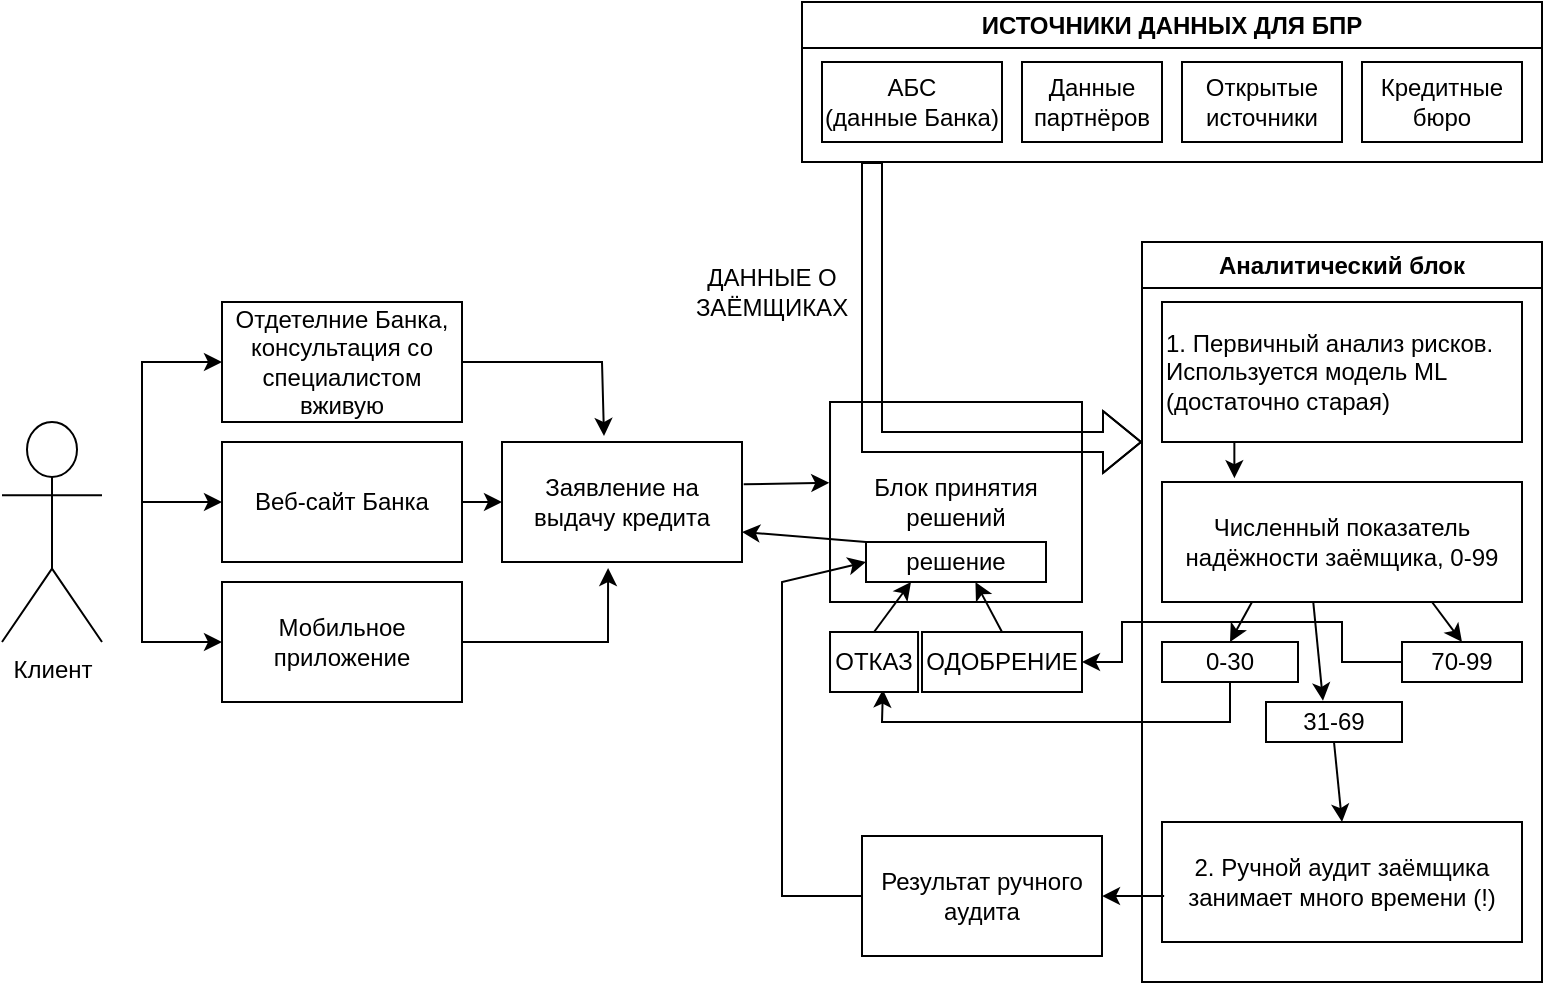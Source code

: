 <mxfile version="21.3.0" type="github">
  <diagram name="Page-1" id="ehre2qp33Zuy3RMLZv8k">
    <mxGraphModel dx="724" dy="362" grid="1" gridSize="10" guides="1" tooltips="1" connect="1" arrows="1" fold="1" page="1" pageScale="1" pageWidth="850" pageHeight="1100" math="0" shadow="0">
      <root>
        <mxCell id="0" />
        <mxCell id="1" parent="0" />
        <object label="&lt;div&gt;Клиент&lt;/div&gt;" id="K6cpROR9SQ_gSIM2ouo7-1">
          <mxCell style="shape=umlActor;verticalLabelPosition=bottom;verticalAlign=top;html=1;outlineConnect=0;" vertex="1" parent="1">
            <mxGeometry x="10" y="280" width="50" height="110" as="geometry" />
          </mxCell>
        </object>
        <mxCell id="K6cpROR9SQ_gSIM2ouo7-5" value="" style="endArrow=classic;html=1;rounded=0;" edge="1" parent="1" target="K6cpROR9SQ_gSIM2ouo7-11">
          <mxGeometry width="50" height="50" relative="1" as="geometry">
            <mxPoint x="80" y="320" as="sourcePoint" />
            <mxPoint x="230" y="200" as="targetPoint" />
            <Array as="points">
              <mxPoint x="80" y="250" />
            </Array>
          </mxGeometry>
        </mxCell>
        <mxCell id="K6cpROR9SQ_gSIM2ouo7-6" value="" style="endArrow=classic;html=1;rounded=0;" edge="1" parent="1" target="K6cpROR9SQ_gSIM2ouo7-10">
          <mxGeometry width="50" height="50" relative="1" as="geometry">
            <mxPoint x="80" y="320" as="sourcePoint" />
            <mxPoint x="240" y="320" as="targetPoint" />
          </mxGeometry>
        </mxCell>
        <mxCell id="K6cpROR9SQ_gSIM2ouo7-7" value="" style="endArrow=classic;html=1;rounded=0;" edge="1" parent="1" target="K6cpROR9SQ_gSIM2ouo7-12">
          <mxGeometry width="50" height="50" relative="1" as="geometry">
            <mxPoint x="80" y="320" as="sourcePoint" />
            <mxPoint x="280" y="400" as="targetPoint" />
            <Array as="points">
              <mxPoint x="80" y="390" />
            </Array>
          </mxGeometry>
        </mxCell>
        <mxCell id="K6cpROR9SQ_gSIM2ouo7-10" value="Веб-сайт Банка" style="rounded=0;whiteSpace=wrap;html=1;" vertex="1" parent="1">
          <mxGeometry x="120" y="290" width="120" height="60" as="geometry" />
        </mxCell>
        <mxCell id="K6cpROR9SQ_gSIM2ouo7-11" value="&lt;div&gt;Отдетелние Банка,&lt;/div&gt;&lt;div&gt;консультация со специалистом вживую&lt;br&gt;&lt;/div&gt;" style="rounded=0;whiteSpace=wrap;html=1;" vertex="1" parent="1">
          <mxGeometry x="120" y="220" width="120" height="60" as="geometry" />
        </mxCell>
        <mxCell id="K6cpROR9SQ_gSIM2ouo7-12" value="Мобильное приложение" style="rounded=0;whiteSpace=wrap;html=1;" vertex="1" parent="1">
          <mxGeometry x="120" y="360" width="120" height="60" as="geometry" />
        </mxCell>
        <mxCell id="K6cpROR9SQ_gSIM2ouo7-13" value="" style="endArrow=classic;html=1;rounded=0;exitX=1;exitY=0.5;exitDx=0;exitDy=0;" edge="1" parent="1" source="K6cpROR9SQ_gSIM2ouo7-10" target="K6cpROR9SQ_gSIM2ouo7-19">
          <mxGeometry width="50" height="50" relative="1" as="geometry">
            <mxPoint x="400" y="300" as="sourcePoint" />
            <mxPoint x="520" y="300" as="targetPoint" />
          </mxGeometry>
        </mxCell>
        <mxCell id="K6cpROR9SQ_gSIM2ouo7-17" value="" style="endArrow=classic;html=1;rounded=0;exitX=1;exitY=0.5;exitDx=0;exitDy=0;entryX=0.442;entryY=1.05;entryDx=0;entryDy=0;entryPerimeter=0;" edge="1" parent="1" source="K6cpROR9SQ_gSIM2ouo7-12" target="K6cpROR9SQ_gSIM2ouo7-19">
          <mxGeometry width="50" height="50" relative="1" as="geometry">
            <mxPoint x="400" y="300" as="sourcePoint" />
            <mxPoint x="520" y="320" as="targetPoint" />
            <Array as="points">
              <mxPoint x="313" y="390" />
            </Array>
          </mxGeometry>
        </mxCell>
        <mxCell id="K6cpROR9SQ_gSIM2ouo7-18" value="" style="endArrow=classic;html=1;rounded=0;exitX=1;exitY=0.5;exitDx=0;exitDy=0;entryX=0.425;entryY=-0.05;entryDx=0;entryDy=0;entryPerimeter=0;" edge="1" parent="1" source="K6cpROR9SQ_gSIM2ouo7-11" target="K6cpROR9SQ_gSIM2ouo7-19">
          <mxGeometry width="50" height="50" relative="1" as="geometry">
            <mxPoint x="400" y="300" as="sourcePoint" />
            <mxPoint x="520" y="280" as="targetPoint" />
            <Array as="points">
              <mxPoint x="310" y="250" />
            </Array>
          </mxGeometry>
        </mxCell>
        <mxCell id="K6cpROR9SQ_gSIM2ouo7-19" value="Заявление на выдачу кредита" style="rounded=0;whiteSpace=wrap;html=1;" vertex="1" parent="1">
          <mxGeometry x="260" y="290" width="120" height="60" as="geometry" />
        </mxCell>
        <mxCell id="K6cpROR9SQ_gSIM2ouo7-32" value="ИСТОЧНИКИ ДАННЫХ ДЛЯ БПР" style="swimlane;whiteSpace=wrap;html=1;" vertex="1" parent="1">
          <mxGeometry x="410" y="70" width="370" height="80" as="geometry" />
        </mxCell>
        <mxCell id="K6cpROR9SQ_gSIM2ouo7-20" value="&lt;div&gt;АБС&lt;/div&gt;&lt;div&gt;(данные Банка)&lt;br&gt;&lt;/div&gt;" style="rounded=0;whiteSpace=wrap;html=1;" vertex="1" parent="K6cpROR9SQ_gSIM2ouo7-32">
          <mxGeometry x="10" y="30" width="90" height="40" as="geometry" />
        </mxCell>
        <mxCell id="K6cpROR9SQ_gSIM2ouo7-21" value="&lt;div&gt;Данные &lt;br&gt;&lt;/div&gt;&lt;div&gt;партнёров&lt;/div&gt;" style="rounded=0;whiteSpace=wrap;html=1;" vertex="1" parent="K6cpROR9SQ_gSIM2ouo7-32">
          <mxGeometry x="110" y="30" width="70" height="40" as="geometry" />
        </mxCell>
        <mxCell id="K6cpROR9SQ_gSIM2ouo7-22" value="&lt;div&gt;Открытые&lt;/div&gt;&lt;div&gt;источники&lt;br&gt;&lt;/div&gt;" style="rounded=0;whiteSpace=wrap;html=1;" vertex="1" parent="K6cpROR9SQ_gSIM2ouo7-32">
          <mxGeometry x="190" y="30" width="80" height="40" as="geometry" />
        </mxCell>
        <mxCell id="K6cpROR9SQ_gSIM2ouo7-23" value="&lt;div&gt;Кредитные&lt;/div&gt;&lt;div&gt;бюро&lt;br&gt;&lt;/div&gt;" style="rounded=0;whiteSpace=wrap;html=1;" vertex="1" parent="K6cpROR9SQ_gSIM2ouo7-32">
          <mxGeometry x="280" y="30" width="80" height="40" as="geometry" />
        </mxCell>
        <mxCell id="K6cpROR9SQ_gSIM2ouo7-36" value="" style="shape=flexArrow;endArrow=classic;html=1;rounded=0;" edge="1" parent="1">
          <mxGeometry width="50" height="50" relative="1" as="geometry">
            <mxPoint x="445" y="150" as="sourcePoint" />
            <mxPoint x="580" y="290" as="targetPoint" />
            <Array as="points">
              <mxPoint x="445" y="290" />
            </Array>
          </mxGeometry>
        </mxCell>
        <mxCell id="K6cpROR9SQ_gSIM2ouo7-39" value="ДАННЫЕ О ЗАЁМЩИКАХ" style="text;html=1;strokeColor=none;fillColor=none;align=center;verticalAlign=middle;whiteSpace=wrap;rounded=0;" vertex="1" parent="1">
          <mxGeometry x="360" y="200" width="70" height="30" as="geometry" />
        </mxCell>
        <mxCell id="K6cpROR9SQ_gSIM2ouo7-41" value="Блок принятия решений" style="rounded=0;whiteSpace=wrap;html=1;fillOpacity=0;" vertex="1" parent="1">
          <mxGeometry x="424.01" y="270" width="125.99" height="100" as="geometry" />
        </mxCell>
        <mxCell id="K6cpROR9SQ_gSIM2ouo7-44" value="Аналитический блок" style="swimlane;whiteSpace=wrap;html=1;" vertex="1" parent="1">
          <mxGeometry x="580" y="190" width="200" height="370" as="geometry" />
        </mxCell>
        <mxCell id="K6cpROR9SQ_gSIM2ouo7-45" value="1. Первичный анализ рисков. Используется модель ML (достаточно старая)" style="rounded=0;whiteSpace=wrap;html=1;align=left;" vertex="1" parent="K6cpROR9SQ_gSIM2ouo7-44">
          <mxGeometry x="10" y="30" width="180" height="70" as="geometry" />
        </mxCell>
        <mxCell id="K6cpROR9SQ_gSIM2ouo7-48" value="Численный показатель надёжности заёмщика, 0-99" style="rounded=0;whiteSpace=wrap;html=1;" vertex="1" parent="K6cpROR9SQ_gSIM2ouo7-44">
          <mxGeometry x="10" y="120" width="180" height="60" as="geometry" />
        </mxCell>
        <mxCell id="K6cpROR9SQ_gSIM2ouo7-47" value="" style="endArrow=classic;html=1;rounded=0;exitX=0.201;exitY=0.993;exitDx=0;exitDy=0;exitPerimeter=0;entryX=0.201;entryY=-0.032;entryDx=0;entryDy=0;entryPerimeter=0;" edge="1" parent="K6cpROR9SQ_gSIM2ouo7-44" source="K6cpROR9SQ_gSIM2ouo7-45" target="K6cpROR9SQ_gSIM2ouo7-48">
          <mxGeometry width="50" height="50" relative="1" as="geometry">
            <mxPoint x="40" y="170" as="sourcePoint" />
            <mxPoint x="46" y="130" as="targetPoint" />
          </mxGeometry>
        </mxCell>
        <mxCell id="K6cpROR9SQ_gSIM2ouo7-51" value="0-30" style="rounded=0;whiteSpace=wrap;html=1;" vertex="1" parent="K6cpROR9SQ_gSIM2ouo7-44">
          <mxGeometry x="10" y="200" width="68" height="20" as="geometry" />
        </mxCell>
        <mxCell id="K6cpROR9SQ_gSIM2ouo7-55" value="70-99" style="rounded=0;whiteSpace=wrap;html=1;" vertex="1" parent="K6cpROR9SQ_gSIM2ouo7-44">
          <mxGeometry x="130" y="200" width="60" height="20" as="geometry" />
        </mxCell>
        <mxCell id="K6cpROR9SQ_gSIM2ouo7-60" value="31-69" style="rounded=0;whiteSpace=wrap;html=1;" vertex="1" parent="K6cpROR9SQ_gSIM2ouo7-44">
          <mxGeometry x="62" y="230" width="68" height="20" as="geometry" />
        </mxCell>
        <mxCell id="K6cpROR9SQ_gSIM2ouo7-61" value="&lt;div&gt;2. Ручной аудит заёмщика&lt;br&gt;&lt;/div&gt;&lt;div&gt;занимает много времени (!)&lt;br&gt;&lt;/div&gt;" style="rounded=0;whiteSpace=wrap;html=1;" vertex="1" parent="K6cpROR9SQ_gSIM2ouo7-44">
          <mxGeometry x="10" y="290" width="180" height="60" as="geometry" />
        </mxCell>
        <mxCell id="K6cpROR9SQ_gSIM2ouo7-62" value="" style="endArrow=classic;html=1;rounded=0;exitX=0.5;exitY=1;exitDx=0;exitDy=0;entryX=0.5;entryY=0;entryDx=0;entryDy=0;" edge="1" parent="K6cpROR9SQ_gSIM2ouo7-44" source="K6cpROR9SQ_gSIM2ouo7-60" target="K6cpROR9SQ_gSIM2ouo7-61">
          <mxGeometry width="50" height="50" relative="1" as="geometry">
            <mxPoint x="130" y="260" as="sourcePoint" />
            <mxPoint x="140" y="210" as="targetPoint" />
          </mxGeometry>
        </mxCell>
        <mxCell id="K6cpROR9SQ_gSIM2ouo7-72" value="" style="endArrow=classic;html=1;rounded=0;exitX=0.25;exitY=1;exitDx=0;exitDy=0;entryX=0.5;entryY=0;entryDx=0;entryDy=0;" edge="1" parent="K6cpROR9SQ_gSIM2ouo7-44" source="K6cpROR9SQ_gSIM2ouo7-48" target="K6cpROR9SQ_gSIM2ouo7-51">
          <mxGeometry width="50" height="50" relative="1" as="geometry">
            <mxPoint x="20" y="190" as="sourcePoint" />
            <mxPoint x="70" y="140" as="targetPoint" />
          </mxGeometry>
        </mxCell>
        <mxCell id="K6cpROR9SQ_gSIM2ouo7-73" value="" style="endArrow=classic;html=1;rounded=0;exitX=0.42;exitY=0.995;exitDx=0;exitDy=0;exitPerimeter=0;entryX=0.419;entryY=-0.031;entryDx=0;entryDy=0;entryPerimeter=0;" edge="1" parent="K6cpROR9SQ_gSIM2ouo7-44" source="K6cpROR9SQ_gSIM2ouo7-48" target="K6cpROR9SQ_gSIM2ouo7-60">
          <mxGeometry width="50" height="50" relative="1" as="geometry">
            <mxPoint x="20" y="190" as="sourcePoint" />
            <mxPoint x="70" y="140" as="targetPoint" />
          </mxGeometry>
        </mxCell>
        <mxCell id="K6cpROR9SQ_gSIM2ouo7-74" value="" style="endArrow=classic;html=1;rounded=0;exitX=0.75;exitY=1;exitDx=0;exitDy=0;entryX=0.5;entryY=0;entryDx=0;entryDy=0;" edge="1" parent="K6cpROR9SQ_gSIM2ouo7-44" source="K6cpROR9SQ_gSIM2ouo7-48" target="K6cpROR9SQ_gSIM2ouo7-55">
          <mxGeometry width="50" height="50" relative="1" as="geometry">
            <mxPoint x="20" y="190" as="sourcePoint" />
            <mxPoint x="70" y="140" as="targetPoint" />
          </mxGeometry>
        </mxCell>
        <mxCell id="K6cpROR9SQ_gSIM2ouo7-52" value="" style="endArrow=classic;html=1;rounded=0;exitX=0.5;exitY=1;exitDx=0;exitDy=0;entryX=0.601;entryY=0.96;entryDx=0;entryDy=0;entryPerimeter=0;" edge="1" parent="1" source="K6cpROR9SQ_gSIM2ouo7-51" target="K6cpROR9SQ_gSIM2ouo7-53">
          <mxGeometry width="50" height="50" relative="1" as="geometry">
            <mxPoint x="620" y="400" as="sourcePoint" />
            <mxPoint x="530" y="400" as="targetPoint" />
            <Array as="points">
              <mxPoint x="624" y="430" />
              <mxPoint x="450" y="430" />
            </Array>
          </mxGeometry>
        </mxCell>
        <mxCell id="K6cpROR9SQ_gSIM2ouo7-53" value="ОТКАЗ" style="rounded=0;whiteSpace=wrap;html=1;" vertex="1" parent="1">
          <mxGeometry x="424.01" y="385" width="44.01" height="30" as="geometry" />
        </mxCell>
        <mxCell id="K6cpROR9SQ_gSIM2ouo7-54" value="" style="endArrow=classic;html=1;rounded=0;exitX=0.5;exitY=0;exitDx=0;exitDy=0;entryX=0.25;entryY=1;entryDx=0;entryDy=0;" edge="1" parent="1" source="K6cpROR9SQ_gSIM2ouo7-53" target="K6cpROR9SQ_gSIM2ouo7-70">
          <mxGeometry width="50" height="50" relative="1" as="geometry">
            <mxPoint x="620" y="410" as="sourcePoint" />
            <mxPoint x="670" y="360" as="targetPoint" />
          </mxGeometry>
        </mxCell>
        <mxCell id="K6cpROR9SQ_gSIM2ouo7-57" value="" style="endArrow=classic;html=1;rounded=0;exitX=0;exitY=0.5;exitDx=0;exitDy=0;entryX=1;entryY=0.5;entryDx=0;entryDy=0;" edge="1" parent="1" source="K6cpROR9SQ_gSIM2ouo7-55" target="K6cpROR9SQ_gSIM2ouo7-58">
          <mxGeometry width="50" height="50" relative="1" as="geometry">
            <mxPoint x="620" y="410" as="sourcePoint" />
            <mxPoint x="540" y="400" as="targetPoint" />
            <Array as="points">
              <mxPoint x="680" y="400" />
              <mxPoint x="680" y="380" />
              <mxPoint x="570" y="380" />
              <mxPoint x="570" y="400" />
            </Array>
          </mxGeometry>
        </mxCell>
        <mxCell id="K6cpROR9SQ_gSIM2ouo7-58" value="ОДОБРЕНИЕ" style="rounded=0;whiteSpace=wrap;html=1;" vertex="1" parent="1">
          <mxGeometry x="470" y="385" width="80" height="30" as="geometry" />
        </mxCell>
        <mxCell id="K6cpROR9SQ_gSIM2ouo7-63" value="" style="endArrow=classic;html=1;rounded=0;exitX=0.006;exitY=0.617;exitDx=0;exitDy=0;exitPerimeter=0;" edge="1" parent="1" source="K6cpROR9SQ_gSIM2ouo7-61" target="K6cpROR9SQ_gSIM2ouo7-64">
          <mxGeometry width="50" height="50" relative="1" as="geometry">
            <mxPoint x="670" y="450" as="sourcePoint" />
            <mxPoint x="500" y="517" as="targetPoint" />
          </mxGeometry>
        </mxCell>
        <mxCell id="K6cpROR9SQ_gSIM2ouo7-64" value="Результат ручного аудита" style="rounded=0;whiteSpace=wrap;html=1;" vertex="1" parent="1">
          <mxGeometry x="440" y="487" width="120" height="60" as="geometry" />
        </mxCell>
        <mxCell id="K6cpROR9SQ_gSIM2ouo7-66" value="" style="endArrow=classic;html=1;rounded=0;exitX=0;exitY=0.5;exitDx=0;exitDy=0;entryX=0;entryY=0.5;entryDx=0;entryDy=0;" edge="1" parent="1" source="K6cpROR9SQ_gSIM2ouo7-64" target="K6cpROR9SQ_gSIM2ouo7-70">
          <mxGeometry width="50" height="50" relative="1" as="geometry">
            <mxPoint x="670" y="450" as="sourcePoint" />
            <mxPoint x="720" y="400" as="targetPoint" />
            <Array as="points">
              <mxPoint x="400" y="517" />
              <mxPoint x="400" y="360" />
            </Array>
          </mxGeometry>
        </mxCell>
        <mxCell id="K6cpROR9SQ_gSIM2ouo7-68" value="" style="endArrow=classic;html=1;rounded=0;exitX=1.007;exitY=0.352;exitDx=0;exitDy=0;exitPerimeter=0;entryX=-0.003;entryY=0.404;entryDx=0;entryDy=0;entryPerimeter=0;" edge="1" parent="1" source="K6cpROR9SQ_gSIM2ouo7-19" target="K6cpROR9SQ_gSIM2ouo7-41">
          <mxGeometry width="50" height="50" relative="1" as="geometry">
            <mxPoint x="490" y="330" as="sourcePoint" />
            <mxPoint x="540" y="280" as="targetPoint" />
          </mxGeometry>
        </mxCell>
        <mxCell id="K6cpROR9SQ_gSIM2ouo7-69" value="" style="endArrow=classic;html=1;rounded=0;exitX=0.5;exitY=0;exitDx=0;exitDy=0;entryX=0.608;entryY=1.003;entryDx=0;entryDy=0;entryPerimeter=0;" edge="1" parent="1" source="K6cpROR9SQ_gSIM2ouo7-58" target="K6cpROR9SQ_gSIM2ouo7-70">
          <mxGeometry width="50" height="50" relative="1" as="geometry">
            <mxPoint x="490" y="330" as="sourcePoint" />
            <mxPoint x="540" y="280" as="targetPoint" />
          </mxGeometry>
        </mxCell>
        <mxCell id="K6cpROR9SQ_gSIM2ouo7-70" value="решение" style="rounded=0;whiteSpace=wrap;html=1;" vertex="1" parent="1">
          <mxGeometry x="442" y="340" width="90" height="20" as="geometry" />
        </mxCell>
        <mxCell id="K6cpROR9SQ_gSIM2ouo7-71" value="" style="endArrow=classic;html=1;rounded=0;exitX=0;exitY=0;exitDx=0;exitDy=0;entryX=1;entryY=0.75;entryDx=0;entryDy=0;" edge="1" parent="1" source="K6cpROR9SQ_gSIM2ouo7-70" target="K6cpROR9SQ_gSIM2ouo7-19">
          <mxGeometry width="50" height="50" relative="1" as="geometry">
            <mxPoint x="490" y="330" as="sourcePoint" />
            <mxPoint x="540" y="280" as="targetPoint" />
          </mxGeometry>
        </mxCell>
      </root>
    </mxGraphModel>
  </diagram>
</mxfile>
